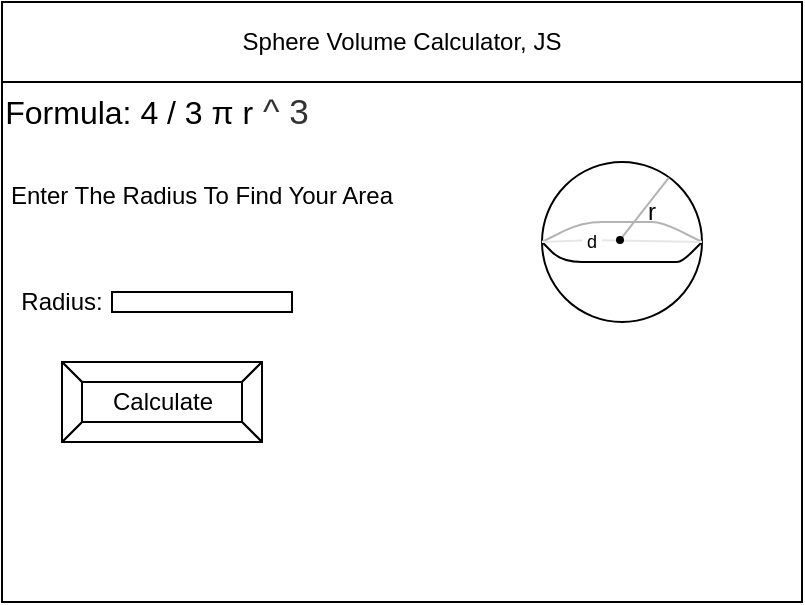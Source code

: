 <mxfile>
    <diagram id="pIaEtrtLPv3HG8r1JEND" name="Page-1">
        <mxGraphModel dx="630" dy="492" grid="1" gridSize="10" guides="1" tooltips="1" connect="1" arrows="1" fold="1" page="1" pageScale="1" pageWidth="850" pageHeight="1100" math="0" shadow="0">
            <root>
                <mxCell id="0"/>
                <mxCell id="1" parent="0"/>
                <mxCell id="2" value="" style="rounded=0;whiteSpace=wrap;html=1;strokeColor=#000000;" parent="1" vertex="1">
                    <mxGeometry x="80" y="80" width="400" height="300" as="geometry"/>
                </mxCell>
                <mxCell id="3" value="Sphere Volume Calculator, JS" style="rounded=0;whiteSpace=wrap;html=1;" parent="1" vertex="1">
                    <mxGeometry x="80" y="80" width="400" height="40" as="geometry"/>
                </mxCell>
                <mxCell id="6" value="Calculate" style="labelPosition=center;verticalLabelPosition=middle;align=center;html=1;shape=mxgraph.basic.button;dx=10;" parent="1" vertex="1">
                    <mxGeometry x="110" y="260" width="100" height="40" as="geometry"/>
                </mxCell>
                <mxCell id="7" value="" style="ellipse;whiteSpace=wrap;html=1;aspect=fixed;" vertex="1" parent="1">
                    <mxGeometry x="350" y="160" width="80" height="80" as="geometry"/>
                </mxCell>
                <mxCell id="8" value="" style="rounded=0;whiteSpace=wrap;html=1;" vertex="1" parent="1">
                    <mxGeometry x="135" y="225" width="90" height="10" as="geometry"/>
                </mxCell>
                <mxCell id="9" value="&lt;span style=&quot;font-size: 16px&quot;&gt;Formula: 4 / 3 π r&lt;/span&gt;&lt;font color=&quot;#333333&quot; face=&quot;Arial, sans-serif&quot;&gt;&lt;span style=&quot;font-size: 17.568px ; background-color: rgb(255 , 255 , 255)&quot;&gt;&amp;nbsp;^ 3&lt;/span&gt;&lt;/font&gt;&lt;span class=&quot;mo&quot; id=&quot;MathJax-Span-14&quot; style=&quot;transition: none 0s ease 0s ; display: inline ; position: static ; border: 0px ; padding: 0px 0px 0px 0.287em ; margin: 0px ; vertical-align: 0px ; line-height: normal ; box-sizing: content-box ; color: rgb(51 , 51 , 51) ; font-size: 17.568px ; background-color: rgb(255 , 255 , 255) ; font-family: &amp;#34;mathjax_main&amp;#34;&quot;&gt;&lt;/span&gt;" style="text;html=1;strokeColor=none;fillColor=none;align=center;verticalAlign=middle;whiteSpace=wrap;rounded=0;" vertex="1" parent="1">
                    <mxGeometry x="80" y="120" width="160" height="30" as="geometry"/>
                </mxCell>
                <mxCell id="10" value="&lt;font style=&quot;font-size: 12px&quot;&gt;Enter The Radius To Find Your Area&lt;/font&gt;" style="text;html=1;strokeColor=none;fillColor=none;align=center;verticalAlign=middle;whiteSpace=wrap;rounded=0;fontSize=16;" vertex="1" parent="1">
                    <mxGeometry x="80" y="160" width="200" height="30" as="geometry"/>
                </mxCell>
                <mxCell id="11" value="Radius:" style="text;html=1;strokeColor=none;fillColor=none;align=center;verticalAlign=middle;whiteSpace=wrap;rounded=0;fontSize=12;" vertex="1" parent="1">
                    <mxGeometry x="90" y="220" width="40" height="20" as="geometry"/>
                </mxCell>
                <mxCell id="13" value="" style="endArrow=none;html=1;fontSize=12;entryX=1;entryY=0.5;entryDx=0;entryDy=0;exitX=0;exitY=0.5;exitDx=0;exitDy=0;" edge="1" parent="1" source="7" target="7">
                    <mxGeometry width="50" height="50" relative="1" as="geometry">
                        <mxPoint x="300" y="180" as="sourcePoint"/>
                        <mxPoint x="350" y="130" as="targetPoint"/>
                        <Array as="points">
                            <mxPoint x="360" y="210"/>
                            <mxPoint x="390" y="210"/>
                            <mxPoint x="410" y="210"/>
                            <mxPoint x="420" y="210"/>
                        </Array>
                    </mxGeometry>
                </mxCell>
                <mxCell id="15" value="" style="endArrow=none;html=1;fontSize=12;exitX=0;exitY=0.5;exitDx=0;exitDy=0;strokeColor=#B3B3B3;" edge="1" parent="1" source="7">
                    <mxGeometry width="50" height="50" relative="1" as="geometry">
                        <mxPoint x="350" y="195" as="sourcePoint"/>
                        <mxPoint x="430" y="200" as="targetPoint"/>
                        <Array as="points">
                            <mxPoint x="370" y="190"/>
                            <mxPoint x="390" y="190"/>
                            <mxPoint x="410" y="190"/>
                        </Array>
                    </mxGeometry>
                </mxCell>
                <mxCell id="16" value="" style="endArrow=none;html=1;fontSize=12;strokeColor=#B3B3B3;entryX=0.793;entryY=0.098;entryDx=0;entryDy=0;entryPerimeter=0;startArrow=none;" edge="1" parent="1" source="17" target="7">
                    <mxGeometry width="50" height="50" relative="1" as="geometry">
                        <mxPoint x="390" y="200" as="sourcePoint"/>
                        <mxPoint x="420" y="170" as="targetPoint"/>
                        <Array as="points"/>
                    </mxGeometry>
                </mxCell>
                <mxCell id="18" value="" style="endArrow=none;html=1;fontSize=12;strokeColor=#000000;entryX=0.793;entryY=0.098;entryDx=0;entryDy=0;entryPerimeter=0;labelBackgroundColor=#000000;" edge="1" parent="1" target="17">
                    <mxGeometry width="50" height="50" relative="1" as="geometry">
                        <mxPoint x="390" y="200" as="sourcePoint"/>
                        <mxPoint x="413.44" y="167.84" as="targetPoint"/>
                        <Array as="points"/>
                    </mxGeometry>
                </mxCell>
                <mxCell id="19" value="r" style="text;html=1;strokeColor=none;fillColor=none;align=center;verticalAlign=middle;whiteSpace=wrap;rounded=0;fontSize=12;" vertex="1" parent="1">
                    <mxGeometry x="400" y="180" width="10" height="10" as="geometry"/>
                </mxCell>
                <mxCell id="22" value="" style="endArrow=none;html=1;labelBackgroundColor=#000000;fontSize=12;strokeColor=#E6E6E6;startArrow=none;" edge="1" parent="1" source="23">
                    <mxGeometry width="50" height="50" relative="1" as="geometry">
                        <mxPoint x="350" y="200" as="sourcePoint"/>
                        <mxPoint x="430" y="200" as="targetPoint"/>
                    </mxGeometry>
                </mxCell>
                <mxCell id="17" value="" style="ellipse;whiteSpace=wrap;html=1;aspect=fixed;fontSize=12;fillColor=#000000;" vertex="1" parent="1">
                    <mxGeometry x="387.5" y="197.5" width="3" height="3" as="geometry"/>
                </mxCell>
                <mxCell id="23" value="&lt;font style=&quot;font-size: 9px&quot;&gt;d&lt;/font&gt;" style="text;html=1;strokeColor=none;fillColor=none;align=center;verticalAlign=middle;whiteSpace=wrap;rounded=0;fontSize=12;" vertex="1" parent="1">
                    <mxGeometry x="370" y="194" width="10" height="10" as="geometry"/>
                </mxCell>
                <mxCell id="24" value="" style="endArrow=none;html=1;labelBackgroundColor=#000000;fontSize=12;strokeColor=#E6E6E6;" edge="1" parent="1" target="23">
                    <mxGeometry width="50" height="50" relative="1" as="geometry">
                        <mxPoint x="350" y="200" as="sourcePoint"/>
                        <mxPoint x="430" y="200" as="targetPoint"/>
                    </mxGeometry>
                </mxCell>
            </root>
        </mxGraphModel>
    </diagram>
</mxfile>
